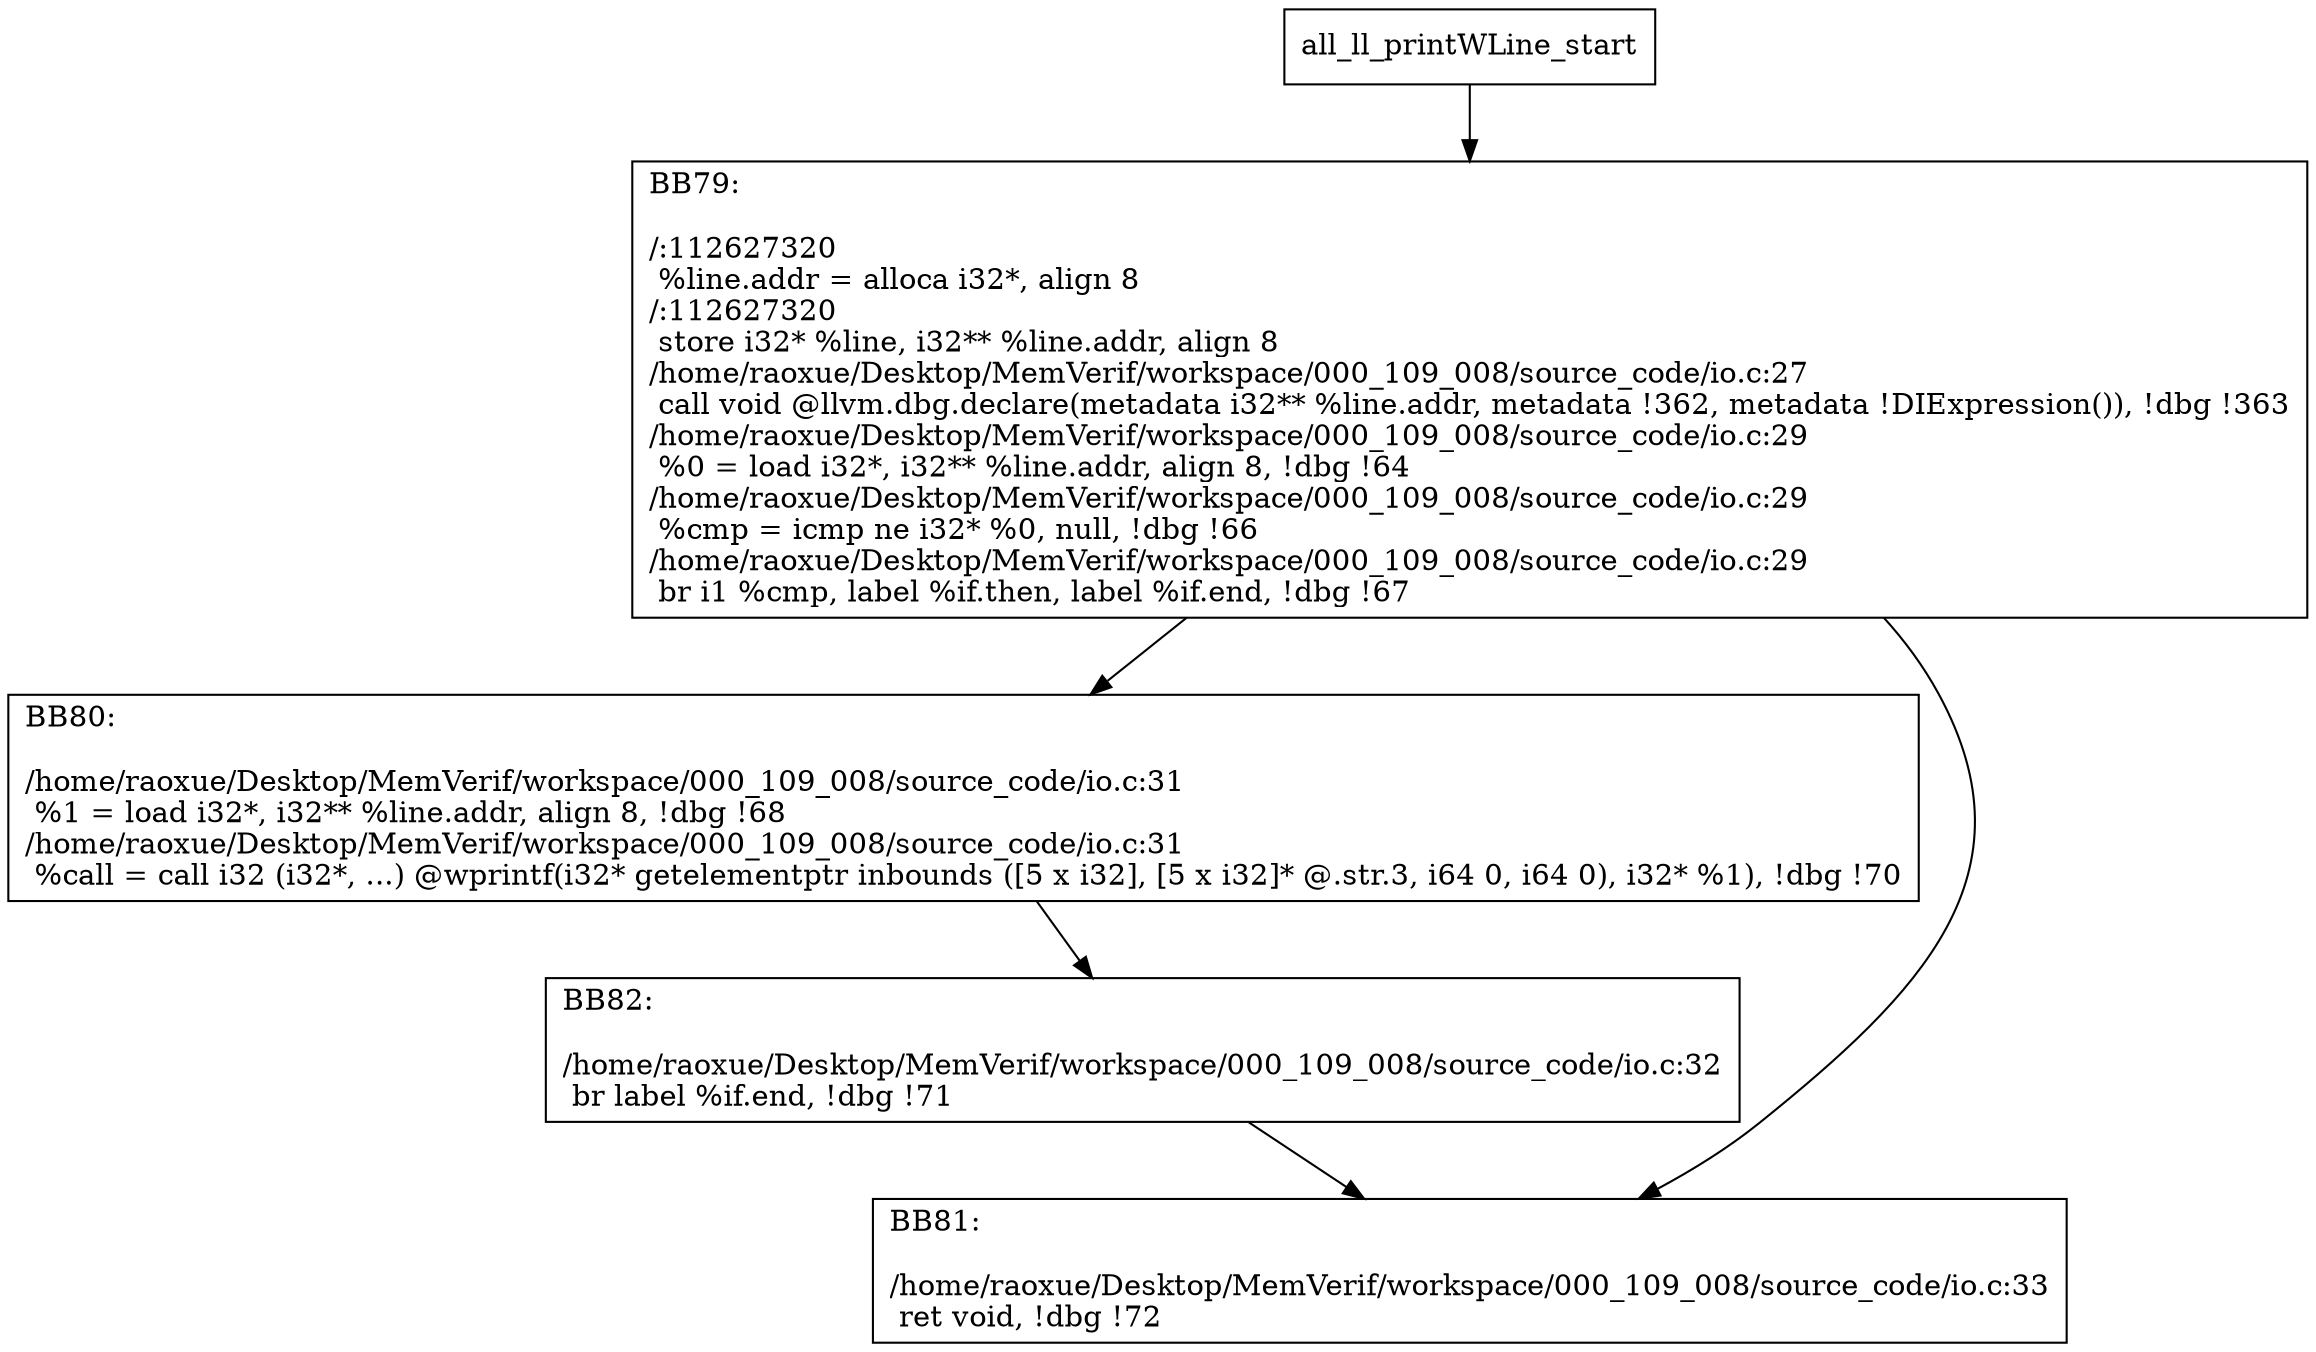 digraph "CFG for'all_ll_printWLine' function" {
	BBall_ll_printWLine_start[shape=record,label="{all_ll_printWLine_start}"];
	BBall_ll_printWLine_start-> all_ll_printWLineBB79;
	all_ll_printWLineBB79 [shape=record, label="{BB79:\l\l/:112627320\l
  %line.addr = alloca i32*, align 8\l
/:112627320\l
  store i32* %line, i32** %line.addr, align 8\l
/home/raoxue/Desktop/MemVerif/workspace/000_109_008/source_code/io.c:27\l
  call void @llvm.dbg.declare(metadata i32** %line.addr, metadata !362, metadata !DIExpression()), !dbg !363\l
/home/raoxue/Desktop/MemVerif/workspace/000_109_008/source_code/io.c:29\l
  %0 = load i32*, i32** %line.addr, align 8, !dbg !64\l
/home/raoxue/Desktop/MemVerif/workspace/000_109_008/source_code/io.c:29\l
  %cmp = icmp ne i32* %0, null, !dbg !66\l
/home/raoxue/Desktop/MemVerif/workspace/000_109_008/source_code/io.c:29\l
  br i1 %cmp, label %if.then, label %if.end, !dbg !67\l
}"];
	all_ll_printWLineBB79-> all_ll_printWLineBB80;
	all_ll_printWLineBB79-> all_ll_printWLineBB81;
	all_ll_printWLineBB80 [shape=record, label="{BB80:\l\l/home/raoxue/Desktop/MemVerif/workspace/000_109_008/source_code/io.c:31\l
  %1 = load i32*, i32** %line.addr, align 8, !dbg !68\l
/home/raoxue/Desktop/MemVerif/workspace/000_109_008/source_code/io.c:31\l
  %call = call i32 (i32*, ...) @wprintf(i32* getelementptr inbounds ([5 x i32], [5 x i32]* @.str.3, i64 0, i64 0), i32* %1), !dbg !70\l
}"];
	all_ll_printWLineBB80-> all_ll_printWLineBB82;
	all_ll_printWLineBB82 [shape=record, label="{BB82:\l\l/home/raoxue/Desktop/MemVerif/workspace/000_109_008/source_code/io.c:32\l
  br label %if.end, !dbg !71\l
}"];
	all_ll_printWLineBB82-> all_ll_printWLineBB81;
	all_ll_printWLineBB81 [shape=record, label="{BB81:\l\l/home/raoxue/Desktop/MemVerif/workspace/000_109_008/source_code/io.c:33\l
  ret void, !dbg !72\l
}"];
}
